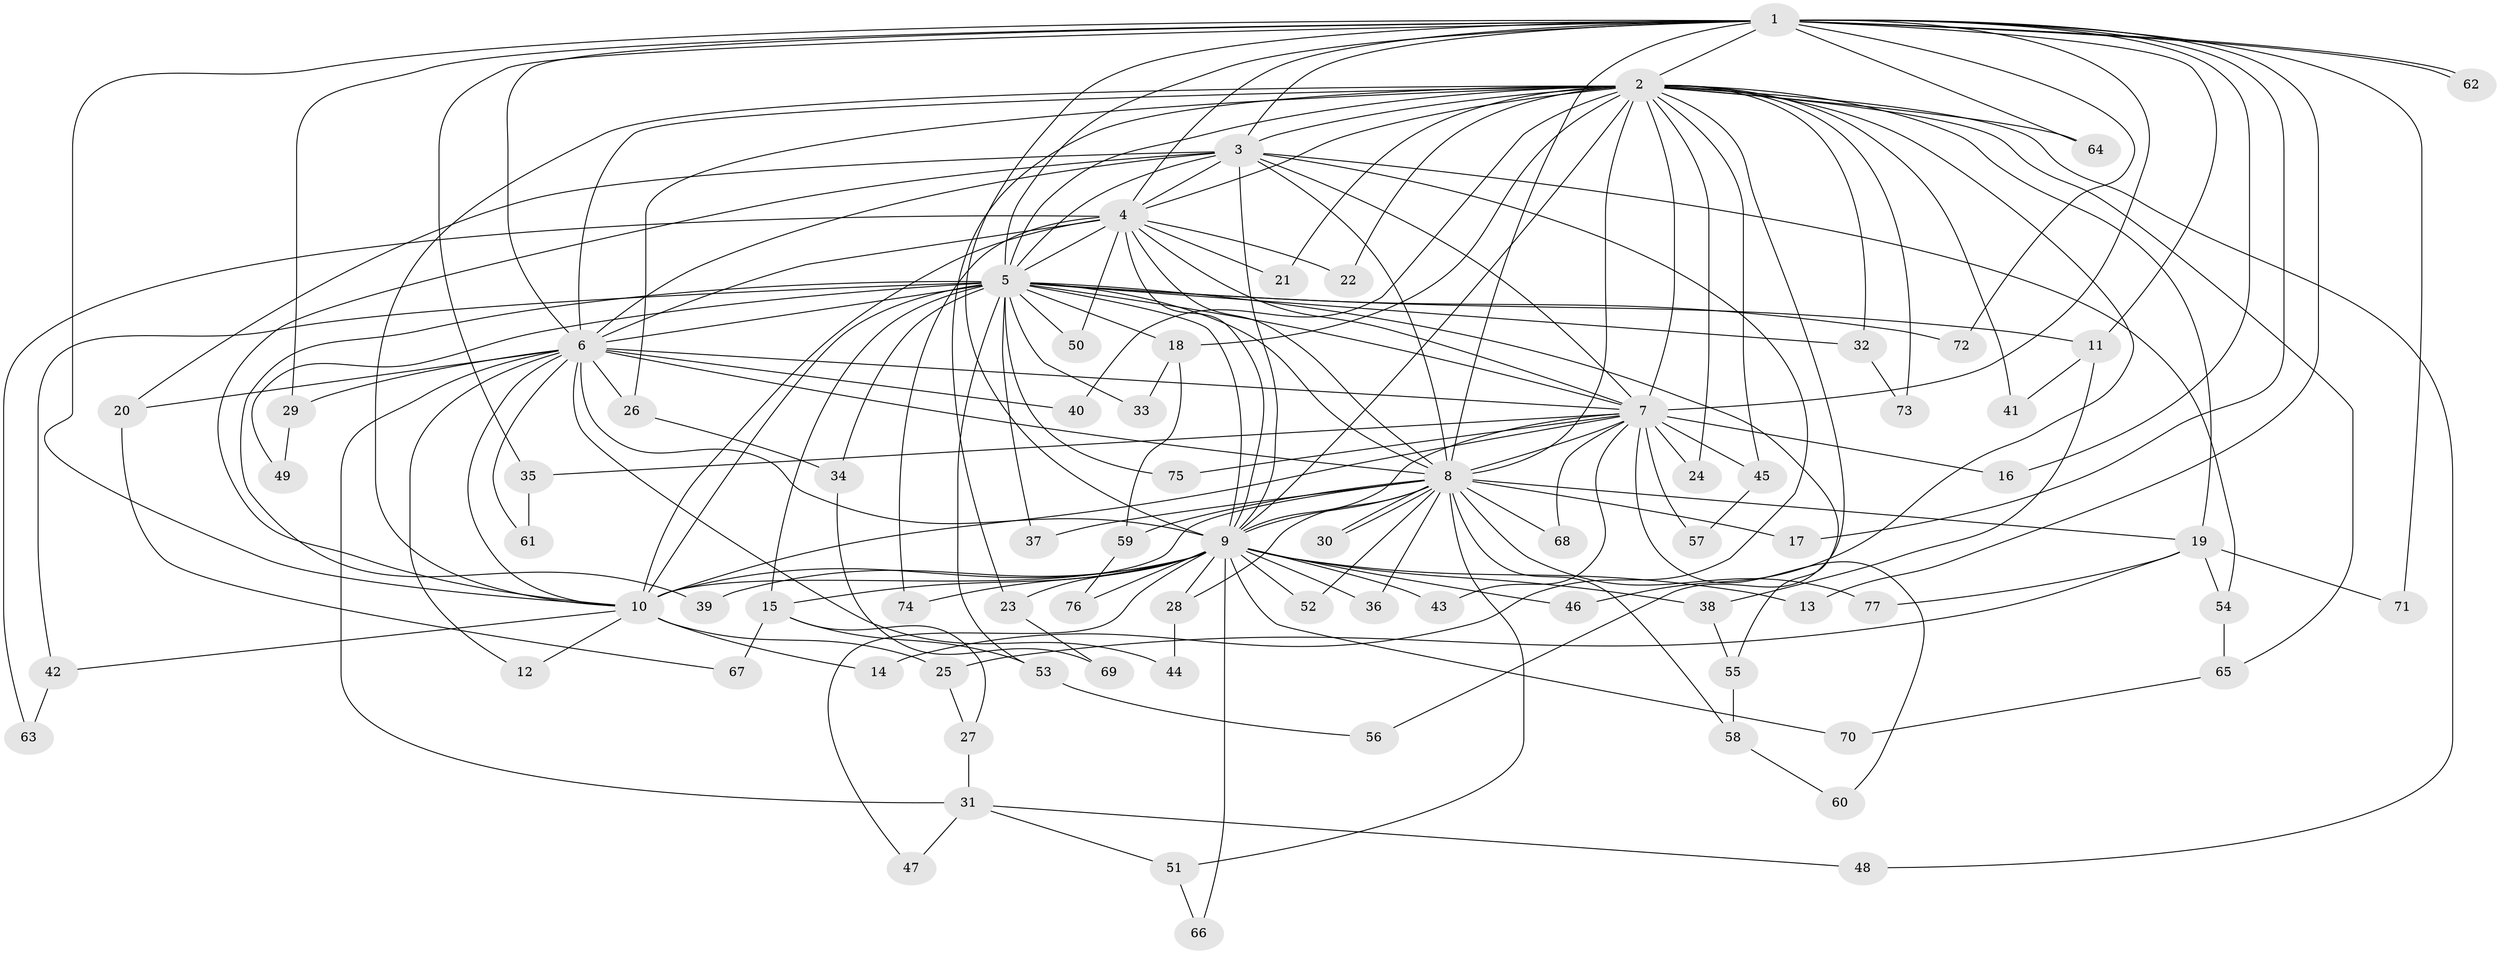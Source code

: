 // coarse degree distribution, {13: 0.020833333333333332, 15: 0.041666666666666664, 17: 0.041666666666666664, 1: 0.0625, 2: 0.3333333333333333, 4: 0.08333333333333333, 5: 0.0625, 21: 0.020833333333333332, 3: 0.2708333333333333, 23: 0.020833333333333332, 16: 0.020833333333333332, 12: 0.020833333333333332}
// Generated by graph-tools (version 1.1) at 2025/36/03/04/25 23:36:30]
// undirected, 77 vertices, 179 edges
graph export_dot {
  node [color=gray90,style=filled];
  1;
  2;
  3;
  4;
  5;
  6;
  7;
  8;
  9;
  10;
  11;
  12;
  13;
  14;
  15;
  16;
  17;
  18;
  19;
  20;
  21;
  22;
  23;
  24;
  25;
  26;
  27;
  28;
  29;
  30;
  31;
  32;
  33;
  34;
  35;
  36;
  37;
  38;
  39;
  40;
  41;
  42;
  43;
  44;
  45;
  46;
  47;
  48;
  49;
  50;
  51;
  52;
  53;
  54;
  55;
  56;
  57;
  58;
  59;
  60;
  61;
  62;
  63;
  64;
  65;
  66;
  67;
  68;
  69;
  70;
  71;
  72;
  73;
  74;
  75;
  76;
  77;
  1 -- 2;
  1 -- 3;
  1 -- 4;
  1 -- 5;
  1 -- 6;
  1 -- 7;
  1 -- 8;
  1 -- 9;
  1 -- 10;
  1 -- 11;
  1 -- 13;
  1 -- 16;
  1 -- 17;
  1 -- 29;
  1 -- 35;
  1 -- 62;
  1 -- 62;
  1 -- 64;
  1 -- 71;
  1 -- 72;
  2 -- 3;
  2 -- 4;
  2 -- 5;
  2 -- 6;
  2 -- 7;
  2 -- 8;
  2 -- 9;
  2 -- 10;
  2 -- 18;
  2 -- 19;
  2 -- 21;
  2 -- 22;
  2 -- 23;
  2 -- 24;
  2 -- 26;
  2 -- 32;
  2 -- 40;
  2 -- 41;
  2 -- 45;
  2 -- 46;
  2 -- 48;
  2 -- 56;
  2 -- 64;
  2 -- 65;
  2 -- 73;
  3 -- 4;
  3 -- 5;
  3 -- 6;
  3 -- 7;
  3 -- 8;
  3 -- 9;
  3 -- 10;
  3 -- 14;
  3 -- 20;
  3 -- 54;
  4 -- 5;
  4 -- 6;
  4 -- 7;
  4 -- 8;
  4 -- 9;
  4 -- 10;
  4 -- 21;
  4 -- 22;
  4 -- 50;
  4 -- 63;
  4 -- 74;
  5 -- 6;
  5 -- 7;
  5 -- 8;
  5 -- 9;
  5 -- 10;
  5 -- 11;
  5 -- 15;
  5 -- 18;
  5 -- 32;
  5 -- 33;
  5 -- 34;
  5 -- 37;
  5 -- 39;
  5 -- 42;
  5 -- 49;
  5 -- 50;
  5 -- 53;
  5 -- 55;
  5 -- 72;
  5 -- 75;
  6 -- 7;
  6 -- 8;
  6 -- 9;
  6 -- 10;
  6 -- 12;
  6 -- 20;
  6 -- 26;
  6 -- 29;
  6 -- 31;
  6 -- 40;
  6 -- 44;
  6 -- 61;
  7 -- 8;
  7 -- 9;
  7 -- 10;
  7 -- 16;
  7 -- 24;
  7 -- 35;
  7 -- 43;
  7 -- 45;
  7 -- 57;
  7 -- 60;
  7 -- 68;
  7 -- 75;
  8 -- 9;
  8 -- 10;
  8 -- 17;
  8 -- 19;
  8 -- 28;
  8 -- 30;
  8 -- 30;
  8 -- 36;
  8 -- 37;
  8 -- 51;
  8 -- 52;
  8 -- 58;
  8 -- 59;
  8 -- 68;
  8 -- 77;
  9 -- 10;
  9 -- 13;
  9 -- 15;
  9 -- 23;
  9 -- 28;
  9 -- 36;
  9 -- 38;
  9 -- 39;
  9 -- 43;
  9 -- 46;
  9 -- 47;
  9 -- 52;
  9 -- 66;
  9 -- 70;
  9 -- 74;
  9 -- 76;
  10 -- 12;
  10 -- 14;
  10 -- 25;
  10 -- 42;
  11 -- 38;
  11 -- 41;
  15 -- 27;
  15 -- 53;
  15 -- 67;
  18 -- 33;
  18 -- 59;
  19 -- 25;
  19 -- 54;
  19 -- 71;
  19 -- 77;
  20 -- 67;
  23 -- 69;
  25 -- 27;
  26 -- 34;
  27 -- 31;
  28 -- 44;
  29 -- 49;
  31 -- 47;
  31 -- 48;
  31 -- 51;
  32 -- 73;
  34 -- 69;
  35 -- 61;
  38 -- 55;
  42 -- 63;
  45 -- 57;
  51 -- 66;
  53 -- 56;
  54 -- 65;
  55 -- 58;
  58 -- 60;
  59 -- 76;
  65 -- 70;
}
